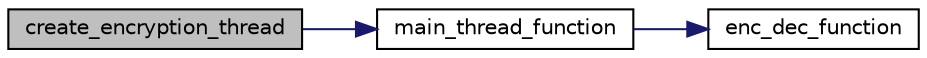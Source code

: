 digraph "create_encryption_thread"
{
 // INTERACTIVE_SVG=YES
 // LATEX_PDF_SIZE
  edge [fontname="Helvetica",fontsize="10",labelfontname="Helvetica",labelfontsize="10"];
  node [fontname="Helvetica",fontsize="10",shape=record];
  rankdir="LR";
  Node1 [label="create_encryption_thread",height=0.2,width=0.4,color="black", fillcolor="grey75", style="filled", fontcolor="black",tooltip="Create a encryption thread object A wrapper to main_thread_fucntion which does the actual encryption ..."];
  Node1 -> Node2 [color="midnightblue",fontsize="10",style="solid",fontname="Helvetica"];
  Node2 [label="main_thread_function",height=0.2,width=0.4,color="black", fillcolor="white", style="filled",URL="$ceasar_8c.html#aba99dfe8486be1aa10c6fe1f8bc21577",tooltip="TODO: Vladimir - Fill detailed description of the function. This info should include both calling ins..."];
  Node2 -> Node3 [color="midnightblue",fontsize="10",style="solid",fontname="Helvetica"];
  Node3 [label="enc_dec_function",height=0.2,width=0.4,color="black", fillcolor="white", style="filled",URL="$enc__dec__function_8c.html#a413faf403e96504269bd8ed0336ae927",tooltip="TODO: Vladimir."];
}
